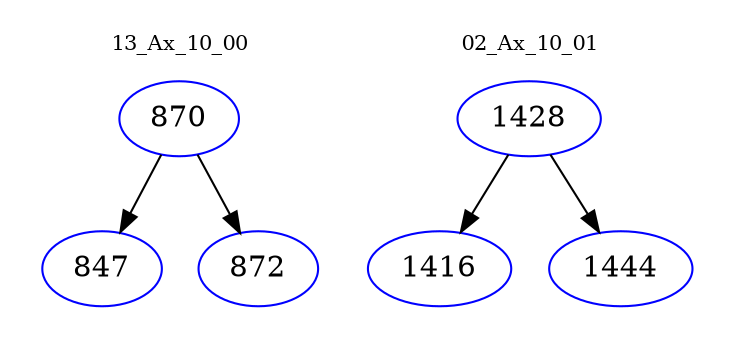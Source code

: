digraph{
subgraph cluster_0 {
color = white
label = "13_Ax_10_00";
fontsize=10;
T0_870 [label="870", color="blue"]
T0_870 -> T0_847 [color="black"]
T0_847 [label="847", color="blue"]
T0_870 -> T0_872 [color="black"]
T0_872 [label="872", color="blue"]
}
subgraph cluster_1 {
color = white
label = "02_Ax_10_01";
fontsize=10;
T1_1428 [label="1428", color="blue"]
T1_1428 -> T1_1416 [color="black"]
T1_1416 [label="1416", color="blue"]
T1_1428 -> T1_1444 [color="black"]
T1_1444 [label="1444", color="blue"]
}
}
